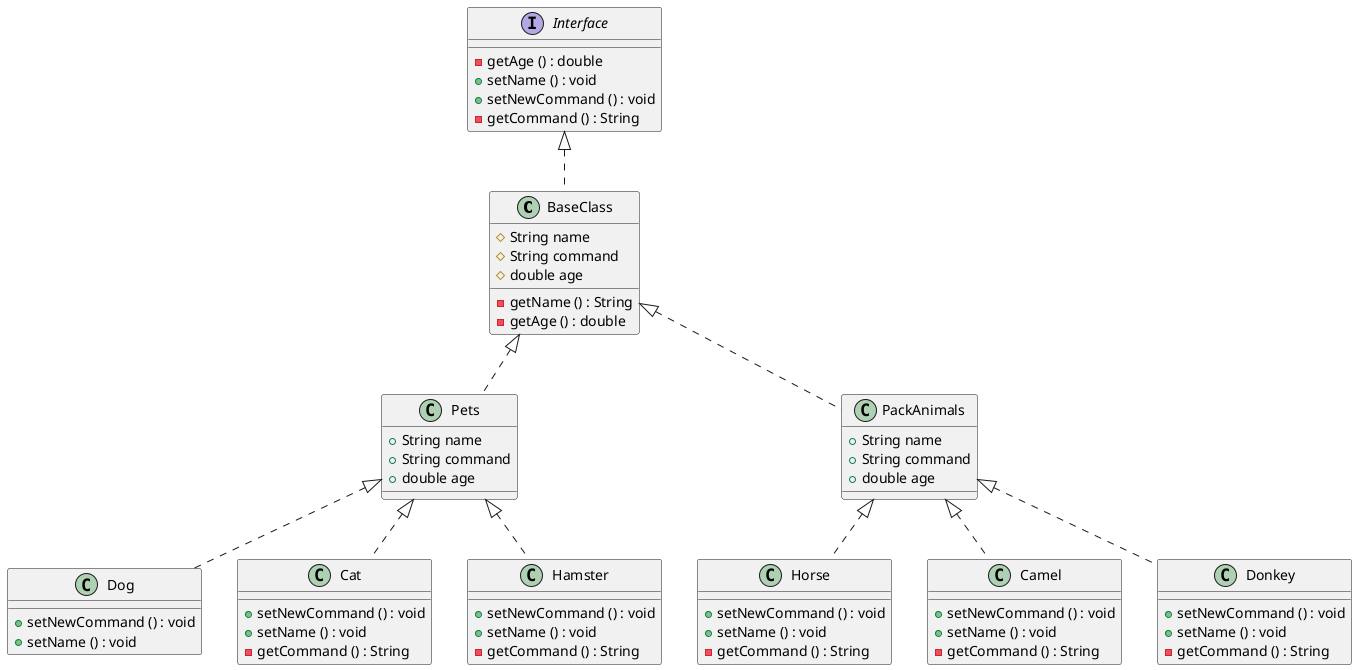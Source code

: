 @startuml
class BaseClass {
#String name
#String command
#double age
-getName () : String
-getAge () : double
}
interface Interface {
-getAge () : double
+setName () : void
+setNewCommand () : void
-getCommand () : String
}
Interface <|.. BaseClass
class Pets {
+String name
+String command
+double age
}
BaseClass <|.. Pets
class PackAnimals {
+String name
+String command
+double age
}
BaseClass <|.. PackAnimals
class Dog {
+setNewCommand () : void
+setName () : void
}
Pets <|.. Dog
class Cat {
+setNewCommand () : void
+setName () : void
-getCommand () : String
}
Pets <|.. Cat
class Hamster {
+setNewCommand () : void
+setName () : void
-getCommand () : String
}
Pets <|.. Hamster
class Horse {
+setNewCommand () : void
+setName () : void
-getCommand () : String
}
PackAnimals <|.. Horse
class Camel {
+setNewCommand () : void
+setName () : void
-getCommand () : String
}
PackAnimals <|.. Camel
class Donkey {
+setNewCommand () : void
+setName () : void
-getCommand () : String
}
PackAnimals <|.. Donkey
@enduml